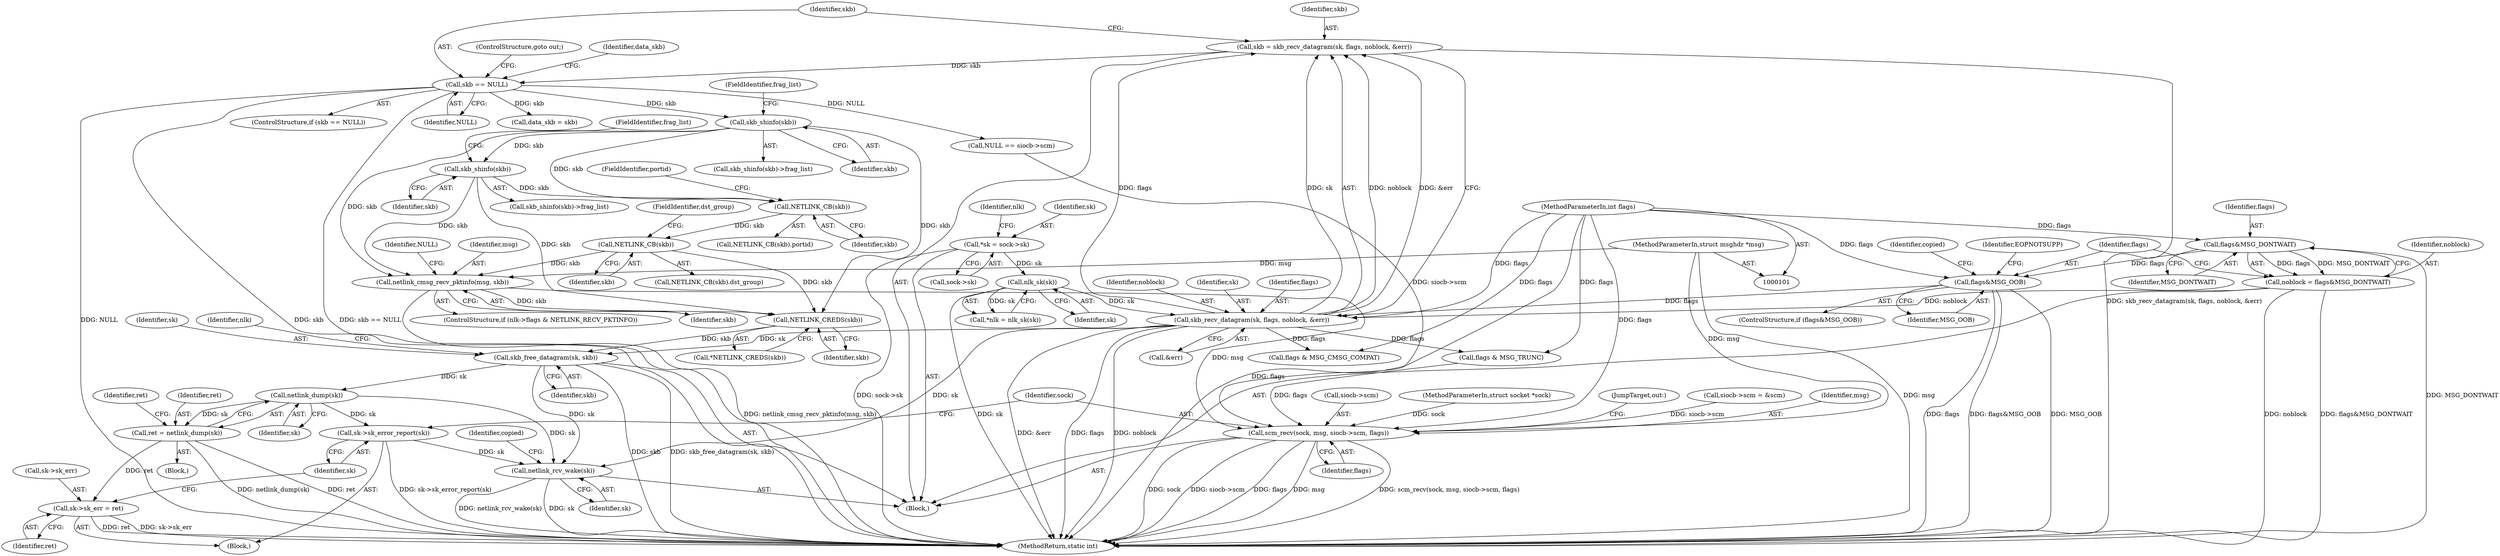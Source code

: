 digraph "0_linux_f3d3342602f8bcbf37d7c46641cb9bca7618eb1c_22@API" {
"1000261" [label="(Call,netlink_cmsg_recv_pktinfo(msg, skb))"];
"1000104" [label="(MethodParameterIn,struct msghdr *msg)"];
"1000165" [label="(Call,skb_shinfo(skb))"];
"1000155" [label="(Call,skb == NULL)"];
"1000146" [label="(Call,skb = skb_recv_datagram(sk, flags, noblock, &err))"];
"1000148" [label="(Call,skb_recv_datagram(sk, flags, noblock, &err))"];
"1000123" [label="(Call,nlk_sk(sk))"];
"1000115" [label="(Call,*sk = sock->sk)"];
"1000137" [label="(Call,flags&MSG_OOB)"];
"1000128" [label="(Call,flags&MSG_DONTWAIT)"];
"1000106" [label="(MethodParameterIn,int flags)"];
"1000126" [label="(Call,noblock = flags&MSG_DONTWAIT)"];
"1000176" [label="(Call,skb_shinfo(skb))"];
"1000245" [label="(Call,NETLINK_CB(skb))"];
"1000236" [label="(Call,NETLINK_CB(skb))"];
"1000290" [label="(Call,NETLINK_CREDS(skb))"];
"1000301" [label="(Call,skb_free_datagram(sk, skb))"];
"1000323" [label="(Call,netlink_dump(sk))"];
"1000321" [label="(Call,ret = netlink_dump(sk))"];
"1000328" [label="(Call,sk->sk_err = ret)"];
"1000333" [label="(Call,sk->sk_error_report(sk))"];
"1000343" [label="(Call,netlink_rcv_wake(sk))"];
"1000335" [label="(Call,scm_recv(sock, msg, siocb->scm, flags))"];
"1000246" [label="(Identifier,skb)"];
"1000175" [label="(Call,skb_shinfo(skb)->frag_list)"];
"1000244" [label="(Call,NETLINK_CB(skb).dst_group)"];
"1000334" [label="(Identifier,sk)"];
"1000142" [label="(Identifier,EOPNOTSUPP)"];
"1000235" [label="(Call,NETLINK_CB(skb).portid)"];
"1000103" [label="(MethodParameterIn,struct socket *sock)"];
"1000123" [label="(Call,nlk_sk(sk))"];
"1000155" [label="(Call,skb == NULL)"];
"1000266" [label="(Identifier,NULL)"];
"1000177" [label="(Identifier,skb)"];
"1000150" [label="(Identifier,flags)"];
"1000106" [label="(MethodParameterIn,int flags)"];
"1000342" [label="(JumpTarget,out:)"];
"1000104" [label="(MethodParameterIn,struct msghdr *msg)"];
"1000345" [label="(Identifier,copied)"];
"1000236" [label="(Call,NETLINK_CB(skb))"];
"1000328" [label="(Call,sk->sk_err = ret)"];
"1000277" [label="(Call,siocb->scm = &scm)"];
"1000166" [label="(Identifier,skb)"];
"1000335" [label="(Call,scm_recv(sock, msg, siocb->scm, flags))"];
"1000121" [label="(Call,*nlk = nlk_sk(sk))"];
"1000302" [label="(Identifier,sk)"];
"1000320" [label="(Block,)"];
"1000344" [label="(Identifier,sk)"];
"1000156" [label="(Identifier,skb)"];
"1000265" [label="(Call,NULL == siocb->scm)"];
"1000261" [label="(Call,netlink_cmsg_recv_pktinfo(msg, skb))"];
"1000346" [label="(MethodReturn,static int)"];
"1000176" [label="(Call,skb_shinfo(skb))"];
"1000129" [label="(Identifier,flags)"];
"1000147" [label="(Identifier,skb)"];
"1000128" [label="(Call,flags&MSG_DONTWAIT)"];
"1000152" [label="(Call,&err)"];
"1000324" [label="(Identifier,sk)"];
"1000126" [label="(Call,noblock = flags&MSG_DONTWAIT)"];
"1000238" [label="(FieldIdentifier,portid)"];
"1000303" [label="(Identifier,skb)"];
"1000263" [label="(Identifier,skb)"];
"1000341" [label="(Identifier,flags)"];
"1000158" [label="(ControlStructure,goto out;)"];
"1000116" [label="(Identifier,sk)"];
"1000137" [label="(Call,flags&MSG_OOB)"];
"1000255" [label="(ControlStructure,if (nlk->flags & NETLINK_RECV_PKTINFO))"];
"1000262" [label="(Identifier,msg)"];
"1000327" [label="(Block,)"];
"1000337" [label="(Identifier,msg)"];
"1000336" [label="(Identifier,sock)"];
"1000154" [label="(ControlStructure,if (skb == NULL))"];
"1000117" [label="(Call,sock->sk)"];
"1000138" [label="(Identifier,flags)"];
"1000237" [label="(Identifier,skb)"];
"1000323" [label="(Call,netlink_dump(sk))"];
"1000170" [label="(Call,flags & MSG_CMSG_COMPAT)"];
"1000151" [label="(Identifier,noblock)"];
"1000164" [label="(Call,skb_shinfo(skb)->frag_list)"];
"1000165" [label="(Call,skb_shinfo(skb))"];
"1000107" [label="(Block,)"];
"1000149" [label="(Identifier,sk)"];
"1000122" [label="(Identifier,nlk)"];
"1000326" [label="(Identifier,ret)"];
"1000333" [label="(Call,sk->sk_error_report(sk))"];
"1000329" [label="(Call,sk->sk_err)"];
"1000167" [label="(FieldIdentifier,frag_list)"];
"1000127" [label="(Identifier,noblock)"];
"1000307" [label="(Identifier,nlk)"];
"1000148" [label="(Call,skb_recv_datagram(sk, flags, noblock, &err))"];
"1000289" [label="(Call,*NETLINK_CREDS(skb))"];
"1000146" [label="(Call,skb = skb_recv_datagram(sk, flags, noblock, &err))"];
"1000338" [label="(Call,siocb->scm)"];
"1000291" [label="(Identifier,skb)"];
"1000124" [label="(Identifier,sk)"];
"1000144" [label="(Identifier,copied)"];
"1000157" [label="(Identifier,NULL)"];
"1000321" [label="(Call,ret = netlink_dump(sk))"];
"1000115" [label="(Call,*sk = sock->sk)"];
"1000136" [label="(ControlStructure,if (flags&MSG_OOB))"];
"1000332" [label="(Identifier,ret)"];
"1000301" [label="(Call,skb_free_datagram(sk, skb))"];
"1000160" [label="(Identifier,data_skb)"];
"1000290" [label="(Call,NETLINK_CREDS(skb))"];
"1000178" [label="(FieldIdentifier,frag_list)"];
"1000139" [label="(Identifier,MSG_OOB)"];
"1000247" [label="(FieldIdentifier,dst_group)"];
"1000322" [label="(Identifier,ret)"];
"1000130" [label="(Identifier,MSG_DONTWAIT)"];
"1000159" [label="(Call,data_skb = skb)"];
"1000245" [label="(Call,NETLINK_CB(skb))"];
"1000343" [label="(Call,netlink_rcv_wake(sk))"];
"1000293" [label="(Call,flags & MSG_TRUNC)"];
"1000261" -> "1000255"  [label="AST: "];
"1000261" -> "1000263"  [label="CFG: "];
"1000262" -> "1000261"  [label="AST: "];
"1000263" -> "1000261"  [label="AST: "];
"1000266" -> "1000261"  [label="CFG: "];
"1000261" -> "1000346"  [label="DDG: netlink_cmsg_recv_pktinfo(msg, skb)"];
"1000104" -> "1000261"  [label="DDG: msg"];
"1000165" -> "1000261"  [label="DDG: skb"];
"1000176" -> "1000261"  [label="DDG: skb"];
"1000245" -> "1000261"  [label="DDG: skb"];
"1000261" -> "1000290"  [label="DDG: skb"];
"1000261" -> "1000335"  [label="DDG: msg"];
"1000104" -> "1000101"  [label="AST: "];
"1000104" -> "1000346"  [label="DDG: msg"];
"1000104" -> "1000335"  [label="DDG: msg"];
"1000165" -> "1000164"  [label="AST: "];
"1000165" -> "1000166"  [label="CFG: "];
"1000166" -> "1000165"  [label="AST: "];
"1000167" -> "1000165"  [label="CFG: "];
"1000155" -> "1000165"  [label="DDG: skb"];
"1000165" -> "1000176"  [label="DDG: skb"];
"1000165" -> "1000236"  [label="DDG: skb"];
"1000165" -> "1000290"  [label="DDG: skb"];
"1000155" -> "1000154"  [label="AST: "];
"1000155" -> "1000157"  [label="CFG: "];
"1000156" -> "1000155"  [label="AST: "];
"1000157" -> "1000155"  [label="AST: "];
"1000158" -> "1000155"  [label="CFG: "];
"1000160" -> "1000155"  [label="CFG: "];
"1000155" -> "1000346"  [label="DDG: NULL"];
"1000155" -> "1000346"  [label="DDG: skb == NULL"];
"1000155" -> "1000346"  [label="DDG: skb"];
"1000146" -> "1000155"  [label="DDG: skb"];
"1000155" -> "1000159"  [label="DDG: skb"];
"1000155" -> "1000265"  [label="DDG: NULL"];
"1000146" -> "1000107"  [label="AST: "];
"1000146" -> "1000148"  [label="CFG: "];
"1000147" -> "1000146"  [label="AST: "];
"1000148" -> "1000146"  [label="AST: "];
"1000156" -> "1000146"  [label="CFG: "];
"1000146" -> "1000346"  [label="DDG: skb_recv_datagram(sk, flags, noblock, &err)"];
"1000148" -> "1000146"  [label="DDG: sk"];
"1000148" -> "1000146"  [label="DDG: flags"];
"1000148" -> "1000146"  [label="DDG: noblock"];
"1000148" -> "1000146"  [label="DDG: &err"];
"1000148" -> "1000152"  [label="CFG: "];
"1000149" -> "1000148"  [label="AST: "];
"1000150" -> "1000148"  [label="AST: "];
"1000151" -> "1000148"  [label="AST: "];
"1000152" -> "1000148"  [label="AST: "];
"1000148" -> "1000346"  [label="DDG: noblock"];
"1000148" -> "1000346"  [label="DDG: &err"];
"1000148" -> "1000346"  [label="DDG: flags"];
"1000123" -> "1000148"  [label="DDG: sk"];
"1000137" -> "1000148"  [label="DDG: flags"];
"1000106" -> "1000148"  [label="DDG: flags"];
"1000126" -> "1000148"  [label="DDG: noblock"];
"1000148" -> "1000170"  [label="DDG: flags"];
"1000148" -> "1000293"  [label="DDG: flags"];
"1000148" -> "1000301"  [label="DDG: sk"];
"1000148" -> "1000343"  [label="DDG: sk"];
"1000123" -> "1000121"  [label="AST: "];
"1000123" -> "1000124"  [label="CFG: "];
"1000124" -> "1000123"  [label="AST: "];
"1000121" -> "1000123"  [label="CFG: "];
"1000123" -> "1000346"  [label="DDG: sk"];
"1000123" -> "1000121"  [label="DDG: sk"];
"1000115" -> "1000123"  [label="DDG: sk"];
"1000115" -> "1000107"  [label="AST: "];
"1000115" -> "1000117"  [label="CFG: "];
"1000116" -> "1000115"  [label="AST: "];
"1000117" -> "1000115"  [label="AST: "];
"1000122" -> "1000115"  [label="CFG: "];
"1000115" -> "1000346"  [label="DDG: sock->sk"];
"1000137" -> "1000136"  [label="AST: "];
"1000137" -> "1000139"  [label="CFG: "];
"1000138" -> "1000137"  [label="AST: "];
"1000139" -> "1000137"  [label="AST: "];
"1000142" -> "1000137"  [label="CFG: "];
"1000144" -> "1000137"  [label="CFG: "];
"1000137" -> "1000346"  [label="DDG: MSG_OOB"];
"1000137" -> "1000346"  [label="DDG: flags"];
"1000137" -> "1000346"  [label="DDG: flags&MSG_OOB"];
"1000128" -> "1000137"  [label="DDG: flags"];
"1000106" -> "1000137"  [label="DDG: flags"];
"1000128" -> "1000126"  [label="AST: "];
"1000128" -> "1000130"  [label="CFG: "];
"1000129" -> "1000128"  [label="AST: "];
"1000130" -> "1000128"  [label="AST: "];
"1000126" -> "1000128"  [label="CFG: "];
"1000128" -> "1000346"  [label="DDG: MSG_DONTWAIT"];
"1000128" -> "1000126"  [label="DDG: flags"];
"1000128" -> "1000126"  [label="DDG: MSG_DONTWAIT"];
"1000106" -> "1000128"  [label="DDG: flags"];
"1000106" -> "1000101"  [label="AST: "];
"1000106" -> "1000346"  [label="DDG: flags"];
"1000106" -> "1000170"  [label="DDG: flags"];
"1000106" -> "1000293"  [label="DDG: flags"];
"1000106" -> "1000335"  [label="DDG: flags"];
"1000126" -> "1000107"  [label="AST: "];
"1000127" -> "1000126"  [label="AST: "];
"1000138" -> "1000126"  [label="CFG: "];
"1000126" -> "1000346"  [label="DDG: noblock"];
"1000126" -> "1000346"  [label="DDG: flags&MSG_DONTWAIT"];
"1000176" -> "1000175"  [label="AST: "];
"1000176" -> "1000177"  [label="CFG: "];
"1000177" -> "1000176"  [label="AST: "];
"1000178" -> "1000176"  [label="CFG: "];
"1000176" -> "1000236"  [label="DDG: skb"];
"1000176" -> "1000290"  [label="DDG: skb"];
"1000245" -> "1000244"  [label="AST: "];
"1000245" -> "1000246"  [label="CFG: "];
"1000246" -> "1000245"  [label="AST: "];
"1000247" -> "1000245"  [label="CFG: "];
"1000236" -> "1000245"  [label="DDG: skb"];
"1000245" -> "1000290"  [label="DDG: skb"];
"1000236" -> "1000235"  [label="AST: "];
"1000236" -> "1000237"  [label="CFG: "];
"1000237" -> "1000236"  [label="AST: "];
"1000238" -> "1000236"  [label="CFG: "];
"1000290" -> "1000289"  [label="AST: "];
"1000290" -> "1000291"  [label="CFG: "];
"1000291" -> "1000290"  [label="AST: "];
"1000289" -> "1000290"  [label="CFG: "];
"1000290" -> "1000301"  [label="DDG: skb"];
"1000301" -> "1000107"  [label="AST: "];
"1000301" -> "1000303"  [label="CFG: "];
"1000302" -> "1000301"  [label="AST: "];
"1000303" -> "1000301"  [label="AST: "];
"1000307" -> "1000301"  [label="CFG: "];
"1000301" -> "1000346"  [label="DDG: skb"];
"1000301" -> "1000346"  [label="DDG: skb_free_datagram(sk, skb)"];
"1000301" -> "1000323"  [label="DDG: sk"];
"1000301" -> "1000343"  [label="DDG: sk"];
"1000323" -> "1000321"  [label="AST: "];
"1000323" -> "1000324"  [label="CFG: "];
"1000324" -> "1000323"  [label="AST: "];
"1000321" -> "1000323"  [label="CFG: "];
"1000323" -> "1000321"  [label="DDG: sk"];
"1000323" -> "1000333"  [label="DDG: sk"];
"1000323" -> "1000343"  [label="DDG: sk"];
"1000321" -> "1000320"  [label="AST: "];
"1000322" -> "1000321"  [label="AST: "];
"1000326" -> "1000321"  [label="CFG: "];
"1000321" -> "1000346"  [label="DDG: ret"];
"1000321" -> "1000346"  [label="DDG: netlink_dump(sk)"];
"1000321" -> "1000328"  [label="DDG: ret"];
"1000328" -> "1000327"  [label="AST: "];
"1000328" -> "1000332"  [label="CFG: "];
"1000329" -> "1000328"  [label="AST: "];
"1000332" -> "1000328"  [label="AST: "];
"1000334" -> "1000328"  [label="CFG: "];
"1000328" -> "1000346"  [label="DDG: ret"];
"1000328" -> "1000346"  [label="DDG: sk->sk_err"];
"1000333" -> "1000327"  [label="AST: "];
"1000333" -> "1000334"  [label="CFG: "];
"1000334" -> "1000333"  [label="AST: "];
"1000336" -> "1000333"  [label="CFG: "];
"1000333" -> "1000346"  [label="DDG: sk->sk_error_report(sk)"];
"1000333" -> "1000343"  [label="DDG: sk"];
"1000343" -> "1000107"  [label="AST: "];
"1000343" -> "1000344"  [label="CFG: "];
"1000344" -> "1000343"  [label="AST: "];
"1000345" -> "1000343"  [label="CFG: "];
"1000343" -> "1000346"  [label="DDG: sk"];
"1000343" -> "1000346"  [label="DDG: netlink_rcv_wake(sk)"];
"1000335" -> "1000107"  [label="AST: "];
"1000335" -> "1000341"  [label="CFG: "];
"1000336" -> "1000335"  [label="AST: "];
"1000337" -> "1000335"  [label="AST: "];
"1000338" -> "1000335"  [label="AST: "];
"1000341" -> "1000335"  [label="AST: "];
"1000342" -> "1000335"  [label="CFG: "];
"1000335" -> "1000346"  [label="DDG: sock"];
"1000335" -> "1000346"  [label="DDG: siocb->scm"];
"1000335" -> "1000346"  [label="DDG: flags"];
"1000335" -> "1000346"  [label="DDG: msg"];
"1000335" -> "1000346"  [label="DDG: scm_recv(sock, msg, siocb->scm, flags)"];
"1000103" -> "1000335"  [label="DDG: sock"];
"1000265" -> "1000335"  [label="DDG: siocb->scm"];
"1000277" -> "1000335"  [label="DDG: siocb->scm"];
"1000293" -> "1000335"  [label="DDG: flags"];
}
